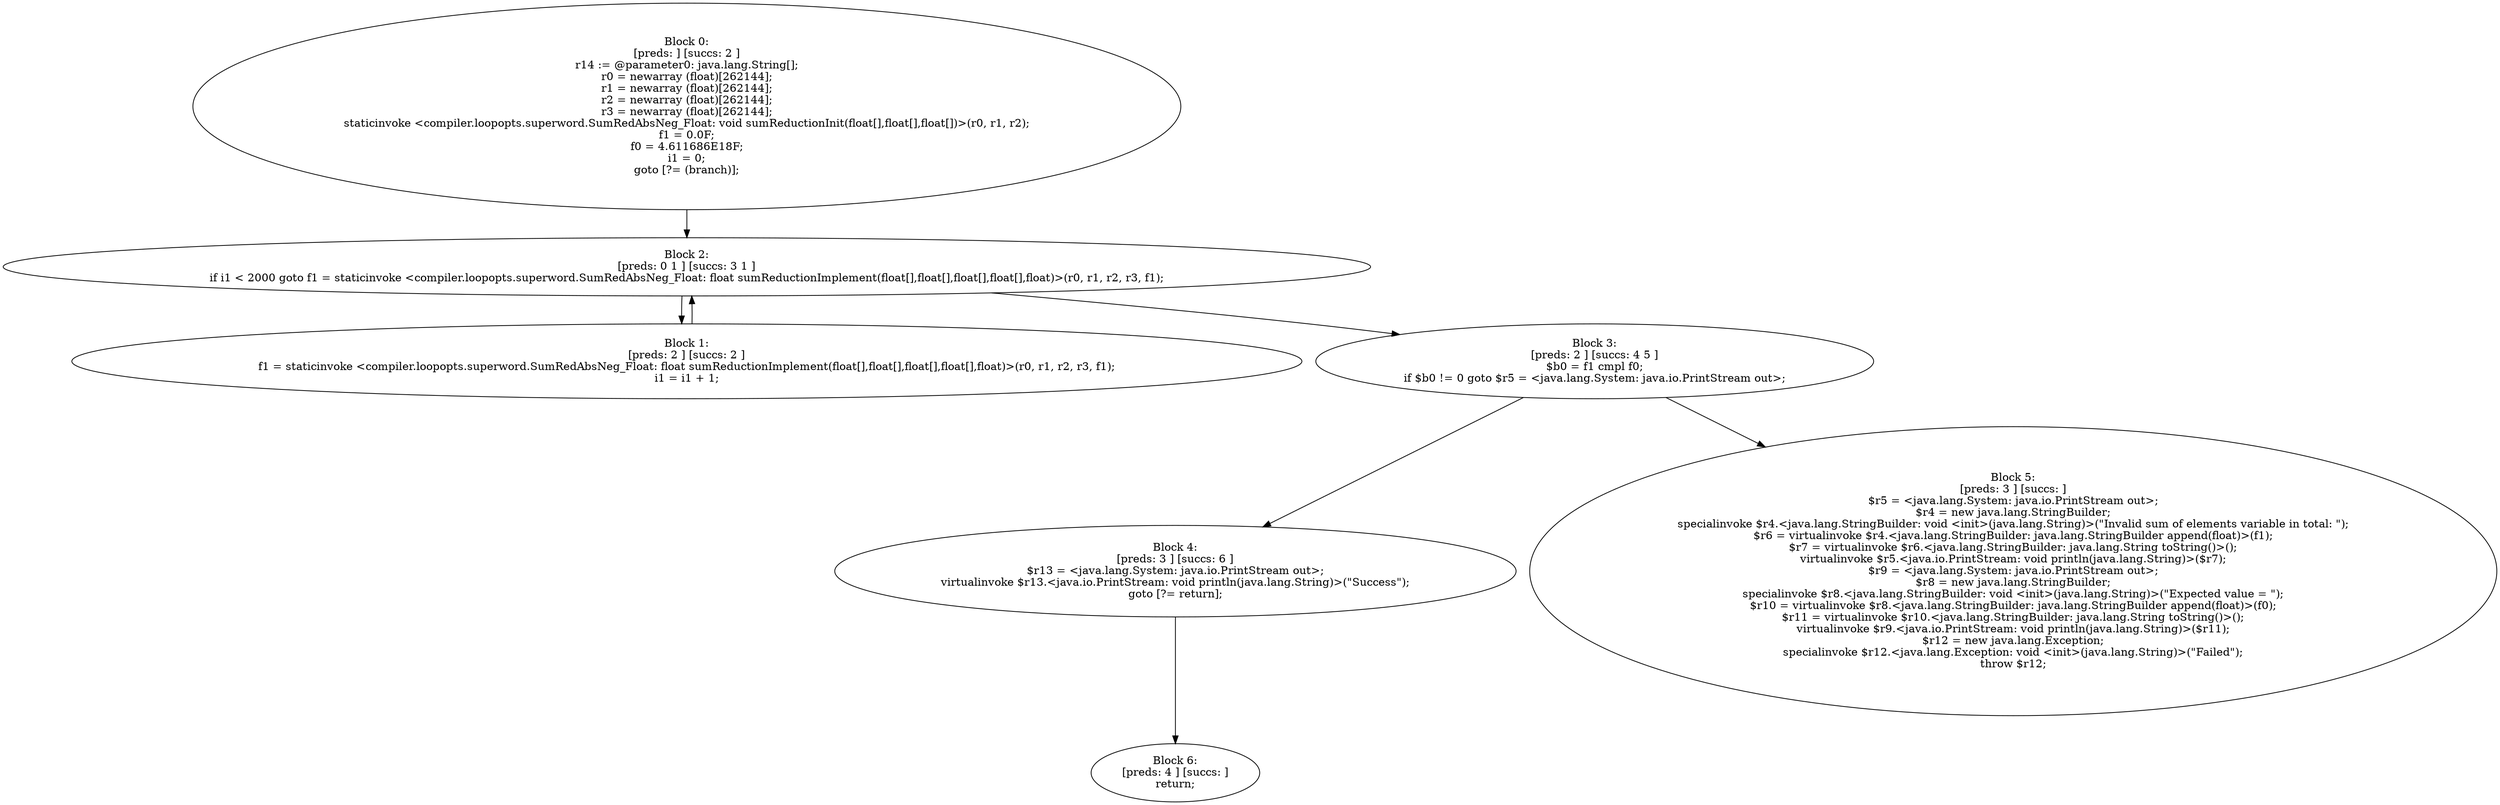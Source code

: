 digraph "unitGraph" {
    "Block 0:
[preds: ] [succs: 2 ]
r14 := @parameter0: java.lang.String[];
r0 = newarray (float)[262144];
r1 = newarray (float)[262144];
r2 = newarray (float)[262144];
r3 = newarray (float)[262144];
staticinvoke <compiler.loopopts.superword.SumRedAbsNeg_Float: void sumReductionInit(float[],float[],float[])>(r0, r1, r2);
f1 = 0.0F;
f0 = 4.611686E18F;
i1 = 0;
goto [?= (branch)];
"
    "Block 1:
[preds: 2 ] [succs: 2 ]
f1 = staticinvoke <compiler.loopopts.superword.SumRedAbsNeg_Float: float sumReductionImplement(float[],float[],float[],float[],float)>(r0, r1, r2, r3, f1);
i1 = i1 + 1;
"
    "Block 2:
[preds: 0 1 ] [succs: 3 1 ]
if i1 < 2000 goto f1 = staticinvoke <compiler.loopopts.superword.SumRedAbsNeg_Float: float sumReductionImplement(float[],float[],float[],float[],float)>(r0, r1, r2, r3, f1);
"
    "Block 3:
[preds: 2 ] [succs: 4 5 ]
$b0 = f1 cmpl f0;
if $b0 != 0 goto $r5 = <java.lang.System: java.io.PrintStream out>;
"
    "Block 4:
[preds: 3 ] [succs: 6 ]
$r13 = <java.lang.System: java.io.PrintStream out>;
virtualinvoke $r13.<java.io.PrintStream: void println(java.lang.String)>(\"Success\");
goto [?= return];
"
    "Block 5:
[preds: 3 ] [succs: ]
$r5 = <java.lang.System: java.io.PrintStream out>;
$r4 = new java.lang.StringBuilder;
specialinvoke $r4.<java.lang.StringBuilder: void <init>(java.lang.String)>(\"Invalid sum of elements variable in total: \");
$r6 = virtualinvoke $r4.<java.lang.StringBuilder: java.lang.StringBuilder append(float)>(f1);
$r7 = virtualinvoke $r6.<java.lang.StringBuilder: java.lang.String toString()>();
virtualinvoke $r5.<java.io.PrintStream: void println(java.lang.String)>($r7);
$r9 = <java.lang.System: java.io.PrintStream out>;
$r8 = new java.lang.StringBuilder;
specialinvoke $r8.<java.lang.StringBuilder: void <init>(java.lang.String)>(\"Expected value = \");
$r10 = virtualinvoke $r8.<java.lang.StringBuilder: java.lang.StringBuilder append(float)>(f0);
$r11 = virtualinvoke $r10.<java.lang.StringBuilder: java.lang.String toString()>();
virtualinvoke $r9.<java.io.PrintStream: void println(java.lang.String)>($r11);
$r12 = new java.lang.Exception;
specialinvoke $r12.<java.lang.Exception: void <init>(java.lang.String)>(\"Failed\");
throw $r12;
"
    "Block 6:
[preds: 4 ] [succs: ]
return;
"
    "Block 0:
[preds: ] [succs: 2 ]
r14 := @parameter0: java.lang.String[];
r0 = newarray (float)[262144];
r1 = newarray (float)[262144];
r2 = newarray (float)[262144];
r3 = newarray (float)[262144];
staticinvoke <compiler.loopopts.superword.SumRedAbsNeg_Float: void sumReductionInit(float[],float[],float[])>(r0, r1, r2);
f1 = 0.0F;
f0 = 4.611686E18F;
i1 = 0;
goto [?= (branch)];
"->"Block 2:
[preds: 0 1 ] [succs: 3 1 ]
if i1 < 2000 goto f1 = staticinvoke <compiler.loopopts.superword.SumRedAbsNeg_Float: float sumReductionImplement(float[],float[],float[],float[],float)>(r0, r1, r2, r3, f1);
";
    "Block 1:
[preds: 2 ] [succs: 2 ]
f1 = staticinvoke <compiler.loopopts.superword.SumRedAbsNeg_Float: float sumReductionImplement(float[],float[],float[],float[],float)>(r0, r1, r2, r3, f1);
i1 = i1 + 1;
"->"Block 2:
[preds: 0 1 ] [succs: 3 1 ]
if i1 < 2000 goto f1 = staticinvoke <compiler.loopopts.superword.SumRedAbsNeg_Float: float sumReductionImplement(float[],float[],float[],float[],float)>(r0, r1, r2, r3, f1);
";
    "Block 2:
[preds: 0 1 ] [succs: 3 1 ]
if i1 < 2000 goto f1 = staticinvoke <compiler.loopopts.superword.SumRedAbsNeg_Float: float sumReductionImplement(float[],float[],float[],float[],float)>(r0, r1, r2, r3, f1);
"->"Block 3:
[preds: 2 ] [succs: 4 5 ]
$b0 = f1 cmpl f0;
if $b0 != 0 goto $r5 = <java.lang.System: java.io.PrintStream out>;
";
    "Block 2:
[preds: 0 1 ] [succs: 3 1 ]
if i1 < 2000 goto f1 = staticinvoke <compiler.loopopts.superword.SumRedAbsNeg_Float: float sumReductionImplement(float[],float[],float[],float[],float)>(r0, r1, r2, r3, f1);
"->"Block 1:
[preds: 2 ] [succs: 2 ]
f1 = staticinvoke <compiler.loopopts.superword.SumRedAbsNeg_Float: float sumReductionImplement(float[],float[],float[],float[],float)>(r0, r1, r2, r3, f1);
i1 = i1 + 1;
";
    "Block 3:
[preds: 2 ] [succs: 4 5 ]
$b0 = f1 cmpl f0;
if $b0 != 0 goto $r5 = <java.lang.System: java.io.PrintStream out>;
"->"Block 4:
[preds: 3 ] [succs: 6 ]
$r13 = <java.lang.System: java.io.PrintStream out>;
virtualinvoke $r13.<java.io.PrintStream: void println(java.lang.String)>(\"Success\");
goto [?= return];
";
    "Block 3:
[preds: 2 ] [succs: 4 5 ]
$b0 = f1 cmpl f0;
if $b0 != 0 goto $r5 = <java.lang.System: java.io.PrintStream out>;
"->"Block 5:
[preds: 3 ] [succs: ]
$r5 = <java.lang.System: java.io.PrintStream out>;
$r4 = new java.lang.StringBuilder;
specialinvoke $r4.<java.lang.StringBuilder: void <init>(java.lang.String)>(\"Invalid sum of elements variable in total: \");
$r6 = virtualinvoke $r4.<java.lang.StringBuilder: java.lang.StringBuilder append(float)>(f1);
$r7 = virtualinvoke $r6.<java.lang.StringBuilder: java.lang.String toString()>();
virtualinvoke $r5.<java.io.PrintStream: void println(java.lang.String)>($r7);
$r9 = <java.lang.System: java.io.PrintStream out>;
$r8 = new java.lang.StringBuilder;
specialinvoke $r8.<java.lang.StringBuilder: void <init>(java.lang.String)>(\"Expected value = \");
$r10 = virtualinvoke $r8.<java.lang.StringBuilder: java.lang.StringBuilder append(float)>(f0);
$r11 = virtualinvoke $r10.<java.lang.StringBuilder: java.lang.String toString()>();
virtualinvoke $r9.<java.io.PrintStream: void println(java.lang.String)>($r11);
$r12 = new java.lang.Exception;
specialinvoke $r12.<java.lang.Exception: void <init>(java.lang.String)>(\"Failed\");
throw $r12;
";
    "Block 4:
[preds: 3 ] [succs: 6 ]
$r13 = <java.lang.System: java.io.PrintStream out>;
virtualinvoke $r13.<java.io.PrintStream: void println(java.lang.String)>(\"Success\");
goto [?= return];
"->"Block 6:
[preds: 4 ] [succs: ]
return;
";
}

